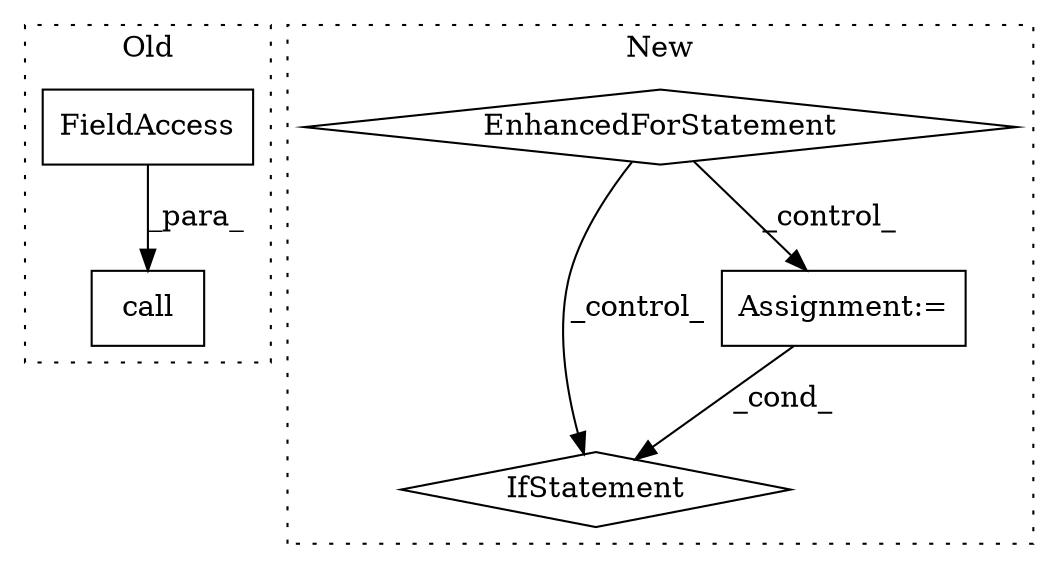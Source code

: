 digraph G {
subgraph cluster0 {
1 [label="call" a="32" s="948,957" l="5,1" shape="box"];
4 [label="FieldAccess" a="22" s="953" l="4" shape="box"];
label = "Old";
style="dotted";
}
subgraph cluster1 {
2 [label="EnhancedForStatement" a="70" s="3689,3791" l="57,2" shape="diamond"];
3 [label="IfStatement" a="25" s="3968" l="3" shape="diamond"];
5 [label="Assignment:=" a="7" s="3803,3895" l="61,2" shape="box"];
label = "New";
style="dotted";
}
2 -> 5 [label="_control_"];
2 -> 3 [label="_control_"];
4 -> 1 [label="_para_"];
5 -> 3 [label="_cond_"];
}